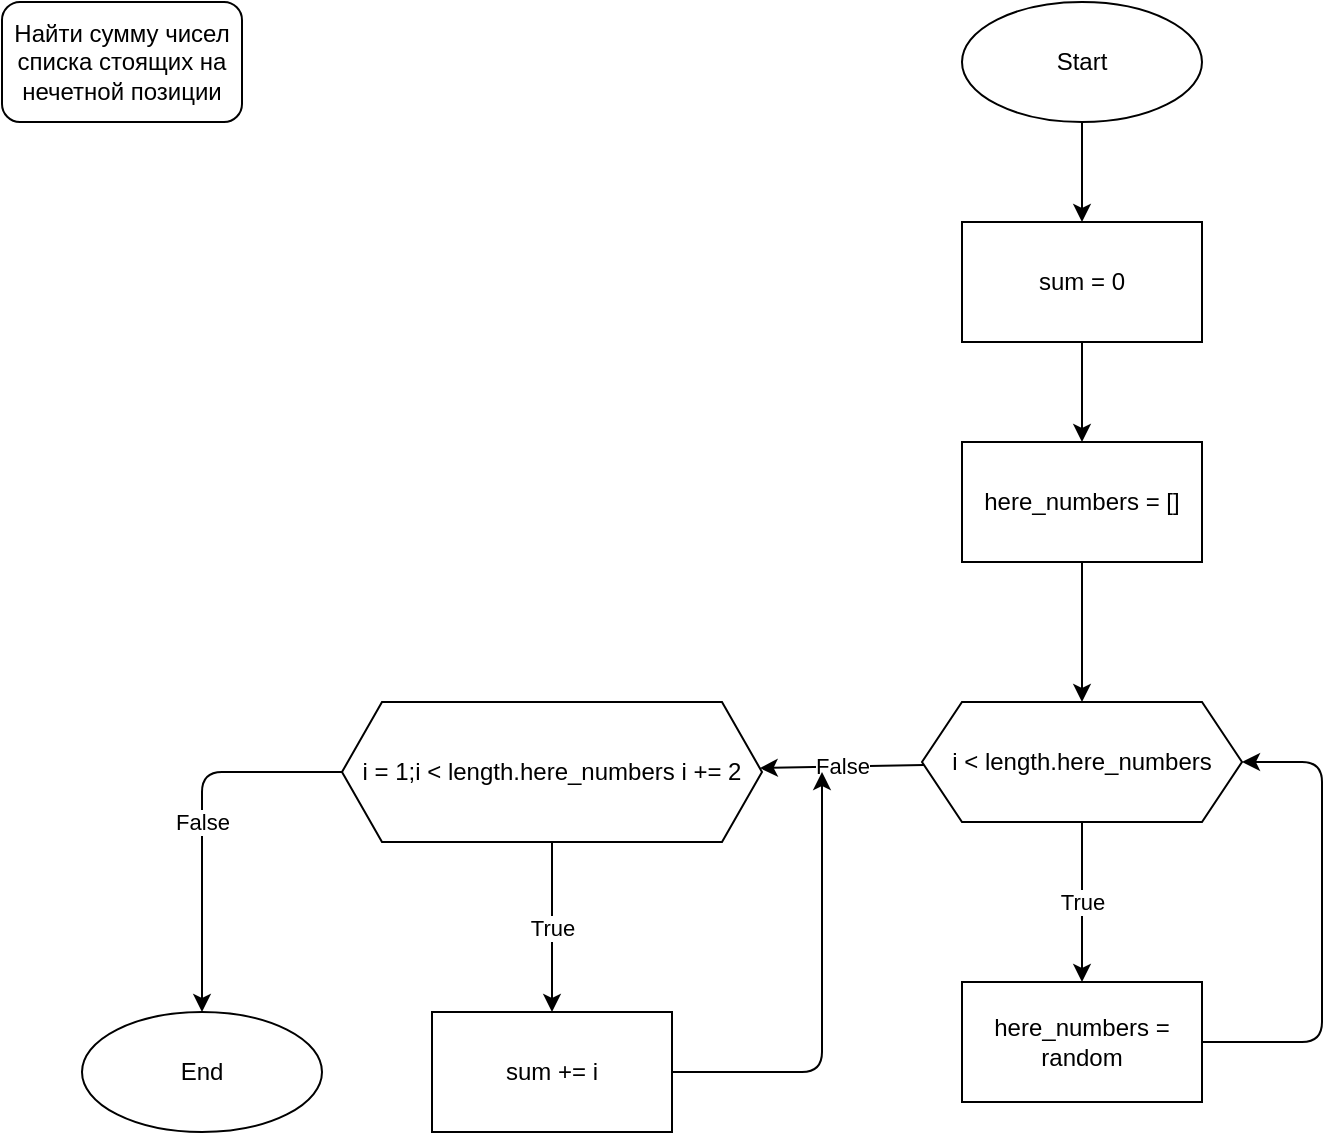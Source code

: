 <mxfile>
    <diagram id="V2D7fdFHaJx4HSJ5zrcz" name="Page-1">
        <mxGraphModel dx="1240" dy="790" grid="1" gridSize="10" guides="1" tooltips="1" connect="1" arrows="1" fold="1" page="1" pageScale="1" pageWidth="1100" pageHeight="850" math="0" shadow="0">
            <root>
                <mxCell id="0"/>
                <mxCell id="1" parent="0"/>
                <mxCell id="3" value="Найти сумму чисел списка стоящих на нечетной позиции" style="rounded=1;whiteSpace=wrap;html=1;" vertex="1" parent="1">
                    <mxGeometry x="10" y="10" width="120" height="60" as="geometry"/>
                </mxCell>
                <mxCell id="20" value="" style="edgeStyle=none;html=1;" edge="1" parent="1" source="4" target="16">
                    <mxGeometry relative="1" as="geometry"/>
                </mxCell>
                <mxCell id="4" value="Start" style="ellipse;whiteSpace=wrap;html=1;" vertex="1" parent="1">
                    <mxGeometry x="490" y="10" width="120" height="60" as="geometry"/>
                </mxCell>
                <mxCell id="8" value="" style="edgeStyle=none;html=1;" edge="1" parent="1" source="5" target="7">
                    <mxGeometry relative="1" as="geometry"/>
                </mxCell>
                <mxCell id="5" value="here_numbers = []" style="whiteSpace=wrap;html=1;" vertex="1" parent="1">
                    <mxGeometry x="490" y="230" width="120" height="60" as="geometry"/>
                </mxCell>
                <mxCell id="10" value="True" style="edgeStyle=none;html=1;" edge="1" parent="1" source="7" target="9">
                    <mxGeometry relative="1" as="geometry"/>
                </mxCell>
                <mxCell id="13" value="False" style="edgeStyle=none;html=1;" edge="1" parent="1" source="7" target="12">
                    <mxGeometry relative="1" as="geometry"/>
                </mxCell>
                <mxCell id="7" value="i &amp;lt; length.here_numbers" style="shape=hexagon;perimeter=hexagonPerimeter2;whiteSpace=wrap;html=1;fixedSize=1;" vertex="1" parent="1">
                    <mxGeometry x="470" y="360" width="160" height="60" as="geometry"/>
                </mxCell>
                <mxCell id="11" style="edgeStyle=none;html=1;entryX=1;entryY=0.5;entryDx=0;entryDy=0;" edge="1" parent="1" source="9" target="7">
                    <mxGeometry relative="1" as="geometry">
                        <Array as="points">
                            <mxPoint x="670" y="530"/>
                            <mxPoint x="670" y="390"/>
                        </Array>
                    </mxGeometry>
                </mxCell>
                <mxCell id="9" value="here_numbers = random" style="whiteSpace=wrap;html=1;" vertex="1" parent="1">
                    <mxGeometry x="490" y="500" width="120" height="60" as="geometry"/>
                </mxCell>
                <mxCell id="15" value="True" style="edgeStyle=none;html=1;" edge="1" parent="1" source="12" target="14">
                    <mxGeometry relative="1" as="geometry"/>
                </mxCell>
                <mxCell id="19" value="False" style="edgeStyle=none;html=1;" edge="1" parent="1" source="12" target="18">
                    <mxGeometry relative="1" as="geometry">
                        <Array as="points">
                            <mxPoint x="110" y="395"/>
                        </Array>
                    </mxGeometry>
                </mxCell>
                <mxCell id="12" value="i = 1;i &amp;lt; length.here_numbers i += 2" style="shape=hexagon;perimeter=hexagonPerimeter2;whiteSpace=wrap;html=1;fixedSize=1;" vertex="1" parent="1">
                    <mxGeometry x="180" y="360" width="210" height="70" as="geometry"/>
                </mxCell>
                <mxCell id="17" style="edgeStyle=none;html=1;" edge="1" parent="1" source="14">
                    <mxGeometry relative="1" as="geometry">
                        <mxPoint x="420" y="395" as="targetPoint"/>
                        <Array as="points">
                            <mxPoint x="420" y="545"/>
                        </Array>
                    </mxGeometry>
                </mxCell>
                <mxCell id="14" value="sum += i" style="whiteSpace=wrap;html=1;" vertex="1" parent="1">
                    <mxGeometry x="225" y="515" width="120" height="60" as="geometry"/>
                </mxCell>
                <mxCell id="21" value="" style="edgeStyle=none;html=1;" edge="1" parent="1" source="16" target="5">
                    <mxGeometry relative="1" as="geometry"/>
                </mxCell>
                <mxCell id="16" value="sum = 0" style="whiteSpace=wrap;html=1;" vertex="1" parent="1">
                    <mxGeometry x="490" y="120" width="120" height="60" as="geometry"/>
                </mxCell>
                <mxCell id="18" value="End" style="ellipse;whiteSpace=wrap;html=1;" vertex="1" parent="1">
                    <mxGeometry x="50" y="515" width="120" height="60" as="geometry"/>
                </mxCell>
            </root>
        </mxGraphModel>
    </diagram>
</mxfile>
